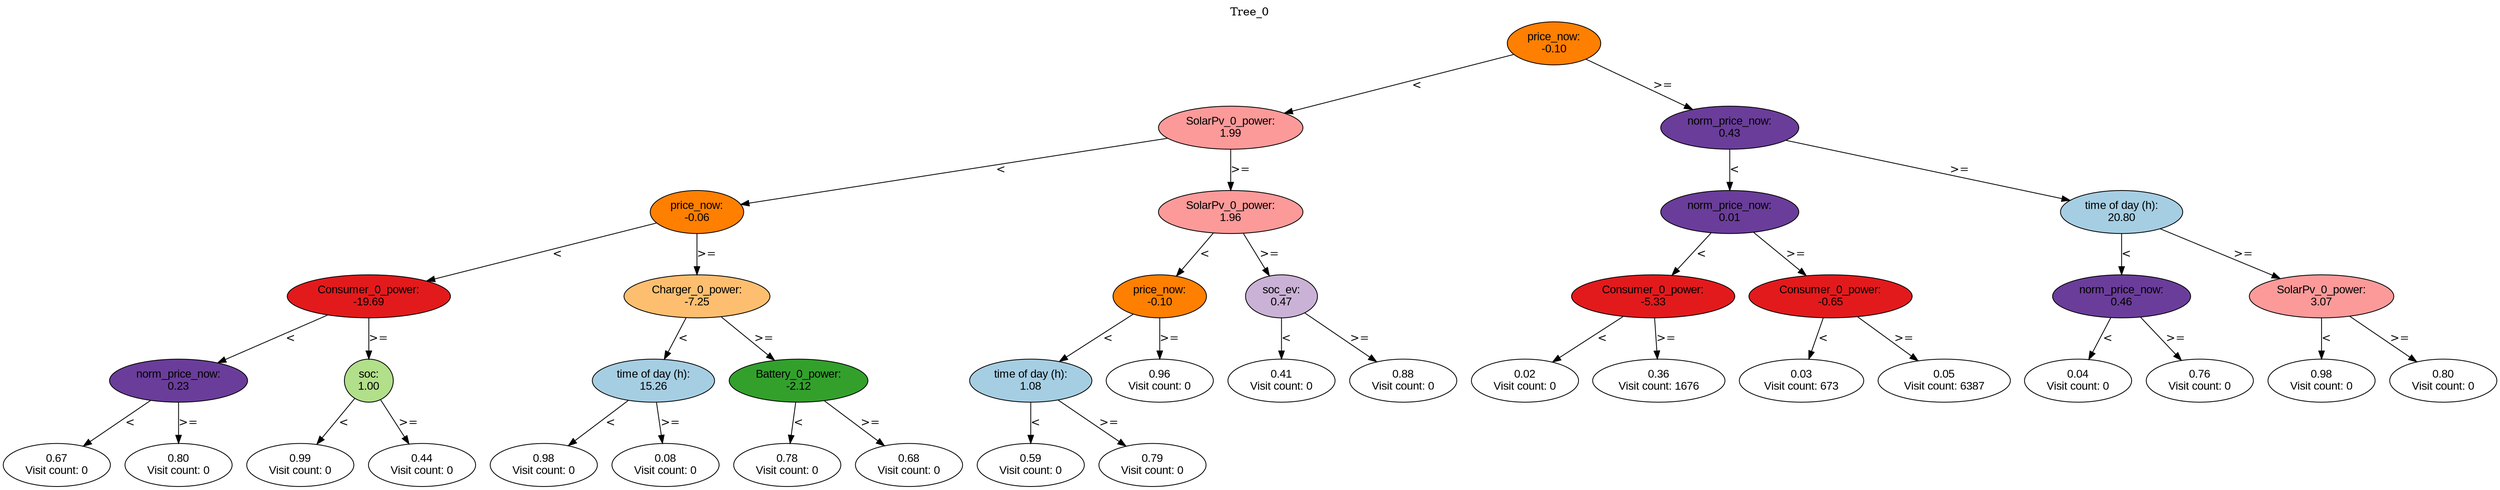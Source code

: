 digraph BST {
    node [fontname="Arial" style=filled colorscheme=paired12];
    0 [ label = "price_now:
-0.10" fillcolor=8];
    1 [ label = "SolarPv_0_power:
1.99" fillcolor=5];
    2 [ label = "price_now:
-0.06" fillcolor=8];
    3 [ label = "Consumer_0_power:
-19.69" fillcolor=6];
    4 [ label = "norm_price_now:
0.23" fillcolor=10];
    5 [ label = "0.67
Visit count: 0" fillcolor=white];
    6 [ label = "0.80
Visit count: 0" fillcolor=white];
    7 [ label = "soc:
1.00" fillcolor=3];
    8 [ label = "0.99
Visit count: 0" fillcolor=white];
    9 [ label = "0.44
Visit count: 0" fillcolor=white];
    10 [ label = "Charger_0_power:
-7.25" fillcolor=7];
    11 [ label = "time of day (h):
15.26" fillcolor=1];
    12 [ label = "0.98
Visit count: 0" fillcolor=white];
    13 [ label = "0.08
Visit count: 0" fillcolor=white];
    14 [ label = "Battery_0_power:
-2.12" fillcolor=4];
    15 [ label = "0.78
Visit count: 0" fillcolor=white];
    16 [ label = "0.68
Visit count: 0" fillcolor=white];
    17 [ label = "SolarPv_0_power:
1.96" fillcolor=5];
    18 [ label = "price_now:
-0.10" fillcolor=8];
    19 [ label = "time of day (h):
1.08" fillcolor=1];
    20 [ label = "0.59
Visit count: 0" fillcolor=white];
    21 [ label = "0.79
Visit count: 0" fillcolor=white];
    22 [ label = "0.96
Visit count: 0" fillcolor=white];
    23 [ label = "soc_ev:
0.47" fillcolor=9];
    24 [ label = "0.41
Visit count: 0" fillcolor=white];
    25 [ label = "0.88
Visit count: 0" fillcolor=white];
    26 [ label = "norm_price_now:
0.43" fillcolor=10];
    27 [ label = "norm_price_now:
0.01" fillcolor=10];
    28 [ label = "Consumer_0_power:
-5.33" fillcolor=6];
    29 [ label = "0.02
Visit count: 0" fillcolor=white];
    30 [ label = "0.36
Visit count: 1676" fillcolor=white];
    31 [ label = "Consumer_0_power:
-0.65" fillcolor=6];
    32 [ label = "0.03
Visit count: 673" fillcolor=white];
    33 [ label = "0.05
Visit count: 6387" fillcolor=white];
    34 [ label = "time of day (h):
20.80" fillcolor=1];
    35 [ label = "norm_price_now:
0.46" fillcolor=10];
    36 [ label = "0.04
Visit count: 0" fillcolor=white];
    37 [ label = "0.76
Visit count: 0" fillcolor=white];
    38 [ label = "SolarPv_0_power:
3.07" fillcolor=5];
    39 [ label = "0.98
Visit count: 0" fillcolor=white];
    40 [ label = "0.80
Visit count: 0" fillcolor=white];

    0  -> 1[ label = "<"];
    0  -> 26[ label = ">="];
    1  -> 2[ label = "<"];
    1  -> 17[ label = ">="];
    2  -> 3[ label = "<"];
    2  -> 10[ label = ">="];
    3  -> 4[ label = "<"];
    3  -> 7[ label = ">="];
    4  -> 5[ label = "<"];
    4  -> 6[ label = ">="];
    7  -> 8[ label = "<"];
    7  -> 9[ label = ">="];
    10  -> 11[ label = "<"];
    10  -> 14[ label = ">="];
    11  -> 12[ label = "<"];
    11  -> 13[ label = ">="];
    14  -> 15[ label = "<"];
    14  -> 16[ label = ">="];
    17  -> 18[ label = "<"];
    17  -> 23[ label = ">="];
    18  -> 19[ label = "<"];
    18  -> 22[ label = ">="];
    19  -> 20[ label = "<"];
    19  -> 21[ label = ">="];
    23  -> 24[ label = "<"];
    23  -> 25[ label = ">="];
    26  -> 27[ label = "<"];
    26  -> 34[ label = ">="];
    27  -> 28[ label = "<"];
    27  -> 31[ label = ">="];
    28  -> 29[ label = "<"];
    28  -> 30[ label = ">="];
    31  -> 32[ label = "<"];
    31  -> 33[ label = ">="];
    34  -> 35[ label = "<"];
    34  -> 38[ label = ">="];
    35  -> 36[ label = "<"];
    35  -> 37[ label = ">="];
    38  -> 39[ label = "<"];
    38  -> 40[ label = ">="];

    labelloc="t";
    label="Tree_0";
}